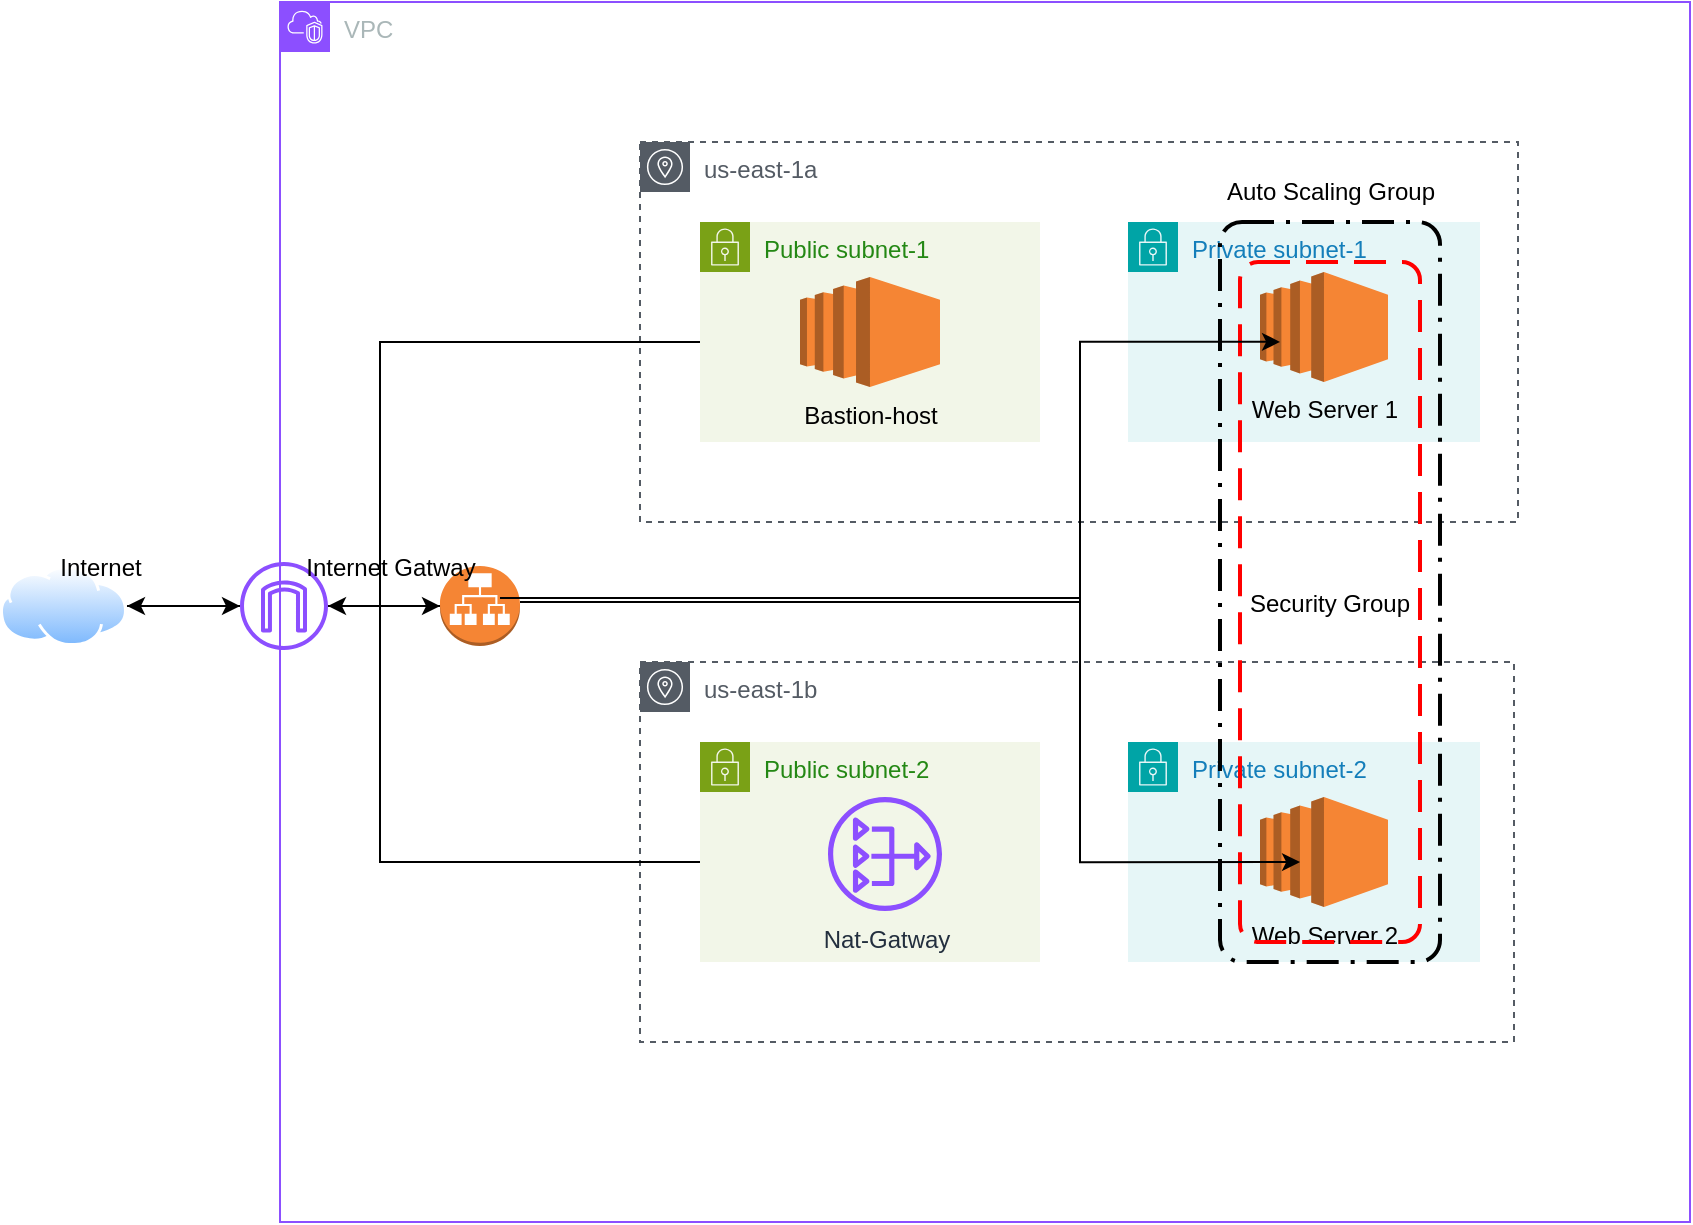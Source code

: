 <mxfile version="24.8.2">
  <diagram id="Ht1M8jgEwFfnCIfOTk4-" name="Page-1">
    <mxGraphModel dx="1290" dy="565" grid="1" gridSize="10" guides="1" tooltips="1" connect="1" arrows="1" fold="1" page="1" pageScale="1" pageWidth="827" pageHeight="1169" math="0" shadow="0">
      <root>
        <mxCell id="0" />
        <mxCell id="1" parent="0" />
        <mxCell id="Eq8opbPziCKBlRDAoTjS-1" value="VPC" style="points=[[0,0],[0.25,0],[0.5,0],[0.75,0],[1,0],[1,0.25],[1,0.5],[1,0.75],[1,1],[0.75,1],[0.5,1],[0.25,1],[0,1],[0,0.75],[0,0.5],[0,0.25]];outlineConnect=0;gradientColor=none;html=1;whiteSpace=wrap;fontSize=12;fontStyle=0;container=1;pointerEvents=0;collapsible=0;recursiveResize=0;shape=mxgraph.aws4.group;grIcon=mxgraph.aws4.group_vpc2;strokeColor=#8C4FFF;fillColor=none;verticalAlign=top;align=left;spacingLeft=30;fontColor=#AAB7B8;dashed=0;" parent="1" vertex="1">
          <mxGeometry x="140" y="20" width="705" height="610" as="geometry" />
        </mxCell>
        <mxCell id="Eq8opbPziCKBlRDAoTjS-4" value="us-east-1b" style="sketch=0;outlineConnect=0;gradientColor=none;html=1;whiteSpace=wrap;fontSize=12;fontStyle=0;shape=mxgraph.aws4.group;grIcon=mxgraph.aws4.group_availability_zone;strokeColor=#545B64;fillColor=none;verticalAlign=top;align=left;spacingLeft=30;fontColor=#545B64;dashed=1;" parent="Eq8opbPziCKBlRDAoTjS-1" vertex="1">
          <mxGeometry x="180" y="330" width="437" height="190" as="geometry" />
        </mxCell>
        <mxCell id="Eq8opbPziCKBlRDAoTjS-5" value="us-east-1a" style="sketch=0;outlineConnect=0;gradientColor=none;html=1;whiteSpace=wrap;fontSize=12;fontStyle=0;shape=mxgraph.aws4.group;grIcon=mxgraph.aws4.group_availability_zone;strokeColor=#545B64;fillColor=none;verticalAlign=top;align=left;spacingLeft=30;fontColor=#545B64;dashed=1;" parent="Eq8opbPziCKBlRDAoTjS-1" vertex="1">
          <mxGeometry x="180" y="70" width="439" height="190" as="geometry" />
        </mxCell>
        <mxCell id="Eq8opbPziCKBlRDAoTjS-20" style="edgeStyle=orthogonalEdgeStyle;rounded=0;orthogonalLoop=1;jettySize=auto;html=1;" parent="Eq8opbPziCKBlRDAoTjS-1" source="Eq8opbPziCKBlRDAoTjS-14" target="Eq8opbPziCKBlRDAoTjS-17" edge="1">
          <mxGeometry relative="1" as="geometry" />
        </mxCell>
        <mxCell id="Eq8opbPziCKBlRDAoTjS-14" value="" style="outlineConnect=0;dashed=0;verticalLabelPosition=bottom;verticalAlign=top;align=center;html=1;shape=mxgraph.aws3.application_load_balancer;fillColor=#F58534;gradientColor=none;" parent="Eq8opbPziCKBlRDAoTjS-1" vertex="1">
          <mxGeometry x="80" y="282" width="40" height="40" as="geometry" />
        </mxCell>
        <mxCell id="wla_5sqD304tsg3NQUoW-23" style="edgeStyle=orthogonalEdgeStyle;rounded=0;orthogonalLoop=1;jettySize=auto;html=1;" edge="1" parent="Eq8opbPziCKBlRDAoTjS-1" source="Eq8opbPziCKBlRDAoTjS-17" target="wla_5sqD304tsg3NQUoW-13">
          <mxGeometry relative="1" as="geometry">
            <Array as="points">
              <mxPoint x="50" y="302" />
              <mxPoint x="50" y="170" />
            </Array>
          </mxGeometry>
        </mxCell>
        <mxCell id="wla_5sqD304tsg3NQUoW-24" style="edgeStyle=orthogonalEdgeStyle;rounded=0;orthogonalLoop=1;jettySize=auto;html=1;" edge="1" parent="Eq8opbPziCKBlRDAoTjS-1" source="Eq8opbPziCKBlRDAoTjS-17" target="wla_5sqD304tsg3NQUoW-14">
          <mxGeometry relative="1" as="geometry">
            <Array as="points">
              <mxPoint x="50" y="302" />
              <mxPoint x="50" y="430" />
            </Array>
          </mxGeometry>
        </mxCell>
        <mxCell id="Eq8opbPziCKBlRDAoTjS-17" value="" style="sketch=0;outlineConnect=0;fontColor=#232F3E;gradientColor=none;fillColor=#8C4FFF;strokeColor=none;dashed=0;verticalLabelPosition=bottom;verticalAlign=top;align=center;html=1;fontSize=12;fontStyle=0;aspect=fixed;pointerEvents=1;shape=mxgraph.aws4.internet_gateway;" parent="Eq8opbPziCKBlRDAoTjS-1" vertex="1">
          <mxGeometry x="-20" y="280" width="44" height="44" as="geometry" />
        </mxCell>
        <mxCell id="Eq8opbPziCKBlRDAoTjS-18" style="edgeStyle=orthogonalEdgeStyle;rounded=0;orthogonalLoop=1;jettySize=auto;html=1;entryX=0;entryY=0.5;entryDx=0;entryDy=0;entryPerimeter=0;" parent="Eq8opbPziCKBlRDAoTjS-1" source="Eq8opbPziCKBlRDAoTjS-17" target="Eq8opbPziCKBlRDAoTjS-14" edge="1">
          <mxGeometry relative="1" as="geometry" />
        </mxCell>
        <mxCell id="Eq8opbPziCKBlRDAoTjS-19" value="Internet Gatway" style="text;html=1;align=center;verticalAlign=middle;resizable=0;points=[];autosize=1;strokeColor=none;fillColor=none;" parent="Eq8opbPziCKBlRDAoTjS-1" vertex="1">
          <mxGeometry y="268" width="110" height="30" as="geometry" />
        </mxCell>
        <mxCell id="wla_5sqD304tsg3NQUoW-1" value="Public subnet-1" style="points=[[0,0],[0.25,0],[0.5,0],[0.75,0],[1,0],[1,0.25],[1,0.5],[1,0.75],[1,1],[0.75,1],[0.5,1],[0.25,1],[0,1],[0,0.75],[0,0.5],[0,0.25]];outlineConnect=0;gradientColor=none;html=1;whiteSpace=wrap;fontSize=12;fontStyle=0;container=1;pointerEvents=0;collapsible=0;recursiveResize=0;shape=mxgraph.aws4.group;grIcon=mxgraph.aws4.group_security_group;grStroke=0;strokeColor=#7AA116;fillColor=#F2F6E8;verticalAlign=top;align=left;spacingLeft=30;fontColor=#248814;dashed=0;" vertex="1" parent="Eq8opbPziCKBlRDAoTjS-1">
          <mxGeometry x="210" y="110" width="170" height="110" as="geometry" />
        </mxCell>
        <mxCell id="wla_5sqD304tsg3NQUoW-13" value="Bastion-host" style="outlineConnect=0;dashed=0;verticalLabelPosition=bottom;verticalAlign=top;align=center;html=1;shape=mxgraph.aws3.ec2;fillColor=#F58534;gradientColor=none;" vertex="1" parent="wla_5sqD304tsg3NQUoW-1">
          <mxGeometry x="50" y="27.5" width="70" height="55" as="geometry" />
        </mxCell>
        <mxCell id="wla_5sqD304tsg3NQUoW-5" value="Private subnet-2" style="points=[[0,0],[0.25,0],[0.5,0],[0.75,0],[1,0],[1,0.25],[1,0.5],[1,0.75],[1,1],[0.75,1],[0.5,1],[0.25,1],[0,1],[0,0.75],[0,0.5],[0,0.25]];outlineConnect=0;gradientColor=none;html=1;whiteSpace=wrap;fontSize=12;fontStyle=0;container=1;pointerEvents=0;collapsible=0;recursiveResize=0;shape=mxgraph.aws4.group;grIcon=mxgraph.aws4.group_security_group;grStroke=0;strokeColor=#00A4A6;fillColor=#E6F6F7;verticalAlign=top;align=left;spacingLeft=30;fontColor=#147EBA;dashed=0;" vertex="1" parent="Eq8opbPziCKBlRDAoTjS-1">
          <mxGeometry x="424" y="370" width="176" height="110" as="geometry" />
        </mxCell>
        <mxCell id="wla_5sqD304tsg3NQUoW-9" value="Web Server 2" style="outlineConnect=0;dashed=0;verticalLabelPosition=bottom;verticalAlign=top;align=center;html=1;shape=mxgraph.aws3.ec2;fillColor=#F58534;gradientColor=none;" vertex="1" parent="wla_5sqD304tsg3NQUoW-5">
          <mxGeometry x="66" y="27.5" width="64" height="55" as="geometry" />
        </mxCell>
        <mxCell id="wla_5sqD304tsg3NQUoW-6" value="Public subnet-2" style="points=[[0,0],[0.25,0],[0.5,0],[0.75,0],[1,0],[1,0.25],[1,0.5],[1,0.75],[1,1],[0.75,1],[0.5,1],[0.25,1],[0,1],[0,0.75],[0,0.5],[0,0.25]];outlineConnect=0;gradientColor=none;html=1;whiteSpace=wrap;fontSize=12;fontStyle=0;container=1;pointerEvents=0;collapsible=0;recursiveResize=0;shape=mxgraph.aws4.group;grIcon=mxgraph.aws4.group_security_group;grStroke=0;strokeColor=#7AA116;fillColor=#F2F6E8;verticalAlign=top;align=left;spacingLeft=30;fontColor=#248814;dashed=0;" vertex="1" parent="Eq8opbPziCKBlRDAoTjS-1">
          <mxGeometry x="210" y="370" width="170" height="110" as="geometry" />
        </mxCell>
        <mxCell id="wla_5sqD304tsg3NQUoW-7" value="Private subnet-1" style="points=[[0,0],[0.25,0],[0.5,0],[0.75,0],[1,0],[1,0.25],[1,0.5],[1,0.75],[1,1],[0.75,1],[0.5,1],[0.25,1],[0,1],[0,0.75],[0,0.5],[0,0.25]];outlineConnect=0;gradientColor=none;html=1;whiteSpace=wrap;fontSize=12;fontStyle=0;container=1;pointerEvents=0;collapsible=0;recursiveResize=0;shape=mxgraph.aws4.group;grIcon=mxgraph.aws4.group_security_group;grStroke=0;strokeColor=#00A4A6;fillColor=#E6F6F7;verticalAlign=top;align=left;spacingLeft=30;fontColor=#147EBA;dashed=0;" vertex="1" parent="Eq8opbPziCKBlRDAoTjS-1">
          <mxGeometry x="424" y="110" width="176" height="110" as="geometry" />
        </mxCell>
        <mxCell id="wla_5sqD304tsg3NQUoW-8" value="Web Server 1" style="outlineConnect=0;dashed=0;verticalLabelPosition=bottom;verticalAlign=top;align=center;html=1;shape=mxgraph.aws3.ec2;fillColor=#F58534;gradientColor=none;" vertex="1" parent="wla_5sqD304tsg3NQUoW-7">
          <mxGeometry x="66" y="25" width="64" height="55" as="geometry" />
        </mxCell>
        <mxCell id="wla_5sqD304tsg3NQUoW-10" value="Security Group" style="rounded=1;arcSize=10;dashed=1;strokeColor=#ff0000;fillColor=none;gradientColor=none;dashPattern=8 4;strokeWidth=2;" vertex="1" parent="Eq8opbPziCKBlRDAoTjS-1">
          <mxGeometry x="480" y="130" width="90" height="340" as="geometry" />
        </mxCell>
        <mxCell id="wla_5sqD304tsg3NQUoW-11" value="" style="rounded=1;arcSize=10;dashed=1;fillColor=none;gradientColor=none;dashPattern=8 3 1 3;strokeWidth=2;" vertex="1" parent="Eq8opbPziCKBlRDAoTjS-1">
          <mxGeometry x="470" y="110" width="110" height="370" as="geometry" />
        </mxCell>
        <mxCell id="wla_5sqD304tsg3NQUoW-12" value="Auto Scaling Group" style="text;html=1;align=center;verticalAlign=middle;resizable=0;points=[];autosize=1;strokeColor=none;fillColor=none;" vertex="1" parent="Eq8opbPziCKBlRDAoTjS-1">
          <mxGeometry x="460" y="80" width="130" height="30" as="geometry" />
        </mxCell>
        <mxCell id="wla_5sqD304tsg3NQUoW-14" value="Nat-Gatway" style="sketch=0;outlineConnect=0;fontColor=#232F3E;gradientColor=none;fillColor=#8C4FFF;strokeColor=none;dashed=0;verticalLabelPosition=bottom;verticalAlign=top;align=center;html=1;fontSize=12;fontStyle=0;aspect=fixed;pointerEvents=1;shape=mxgraph.aws4.nat_gateway;" vertex="1" parent="Eq8opbPziCKBlRDAoTjS-1">
          <mxGeometry x="274" y="397.5" width="57" height="57" as="geometry" />
        </mxCell>
        <mxCell id="wla_5sqD304tsg3NQUoW-17" style="edgeStyle=orthogonalEdgeStyle;rounded=0;orthogonalLoop=1;jettySize=auto;html=1;entryX=0.273;entryY=0.162;entryDx=0;entryDy=0;entryPerimeter=0;" edge="1" parent="Eq8opbPziCKBlRDAoTjS-1" source="Eq8opbPziCKBlRDAoTjS-14" target="wla_5sqD304tsg3NQUoW-11">
          <mxGeometry relative="1" as="geometry">
            <Array as="points">
              <mxPoint x="400" y="300" />
              <mxPoint x="400" y="170" />
            </Array>
          </mxGeometry>
        </mxCell>
        <mxCell id="wla_5sqD304tsg3NQUoW-18" style="edgeStyle=orthogonalEdgeStyle;rounded=0;orthogonalLoop=1;jettySize=auto;html=1;entryX=0.364;entryY=0.865;entryDx=0;entryDy=0;entryPerimeter=0;" edge="1" parent="Eq8opbPziCKBlRDAoTjS-1" target="wla_5sqD304tsg3NQUoW-11">
          <mxGeometry relative="1" as="geometry">
            <mxPoint x="110" y="298" as="sourcePoint" />
            <mxPoint x="510.05" y="426.05" as="targetPoint" />
            <Array as="points">
              <mxPoint x="400" y="298" />
              <mxPoint x="400" y="430" />
            </Array>
          </mxGeometry>
        </mxCell>
        <mxCell id="Eq8opbPziCKBlRDAoTjS-22" style="edgeStyle=orthogonalEdgeStyle;rounded=0;orthogonalLoop=1;jettySize=auto;html=1;" parent="1" source="Eq8opbPziCKBlRDAoTjS-21" target="Eq8opbPziCKBlRDAoTjS-17" edge="1">
          <mxGeometry relative="1" as="geometry" />
        </mxCell>
        <mxCell id="Eq8opbPziCKBlRDAoTjS-21" value="" style="image;aspect=fixed;perimeter=ellipsePerimeter;html=1;align=center;shadow=0;dashed=0;spacingTop=3;image=img/lib/active_directory/internet_cloud.svg;" parent="1" vertex="1">
          <mxGeometry y="302" width="63.49" height="40" as="geometry" />
        </mxCell>
        <mxCell id="Eq8opbPziCKBlRDAoTjS-23" style="edgeStyle=orthogonalEdgeStyle;rounded=0;orthogonalLoop=1;jettySize=auto;html=1;entryX=1;entryY=0.5;entryDx=0;entryDy=0;" parent="1" source="Eq8opbPziCKBlRDAoTjS-17" target="Eq8opbPziCKBlRDAoTjS-21" edge="1">
          <mxGeometry relative="1" as="geometry" />
        </mxCell>
        <mxCell id="Eq8opbPziCKBlRDAoTjS-24" value="Internet" style="text;html=1;align=center;verticalAlign=middle;resizable=0;points=[];autosize=1;strokeColor=none;fillColor=none;" parent="1" vertex="1">
          <mxGeometry x="20" y="288" width="60" height="30" as="geometry" />
        </mxCell>
      </root>
    </mxGraphModel>
  </diagram>
</mxfile>
